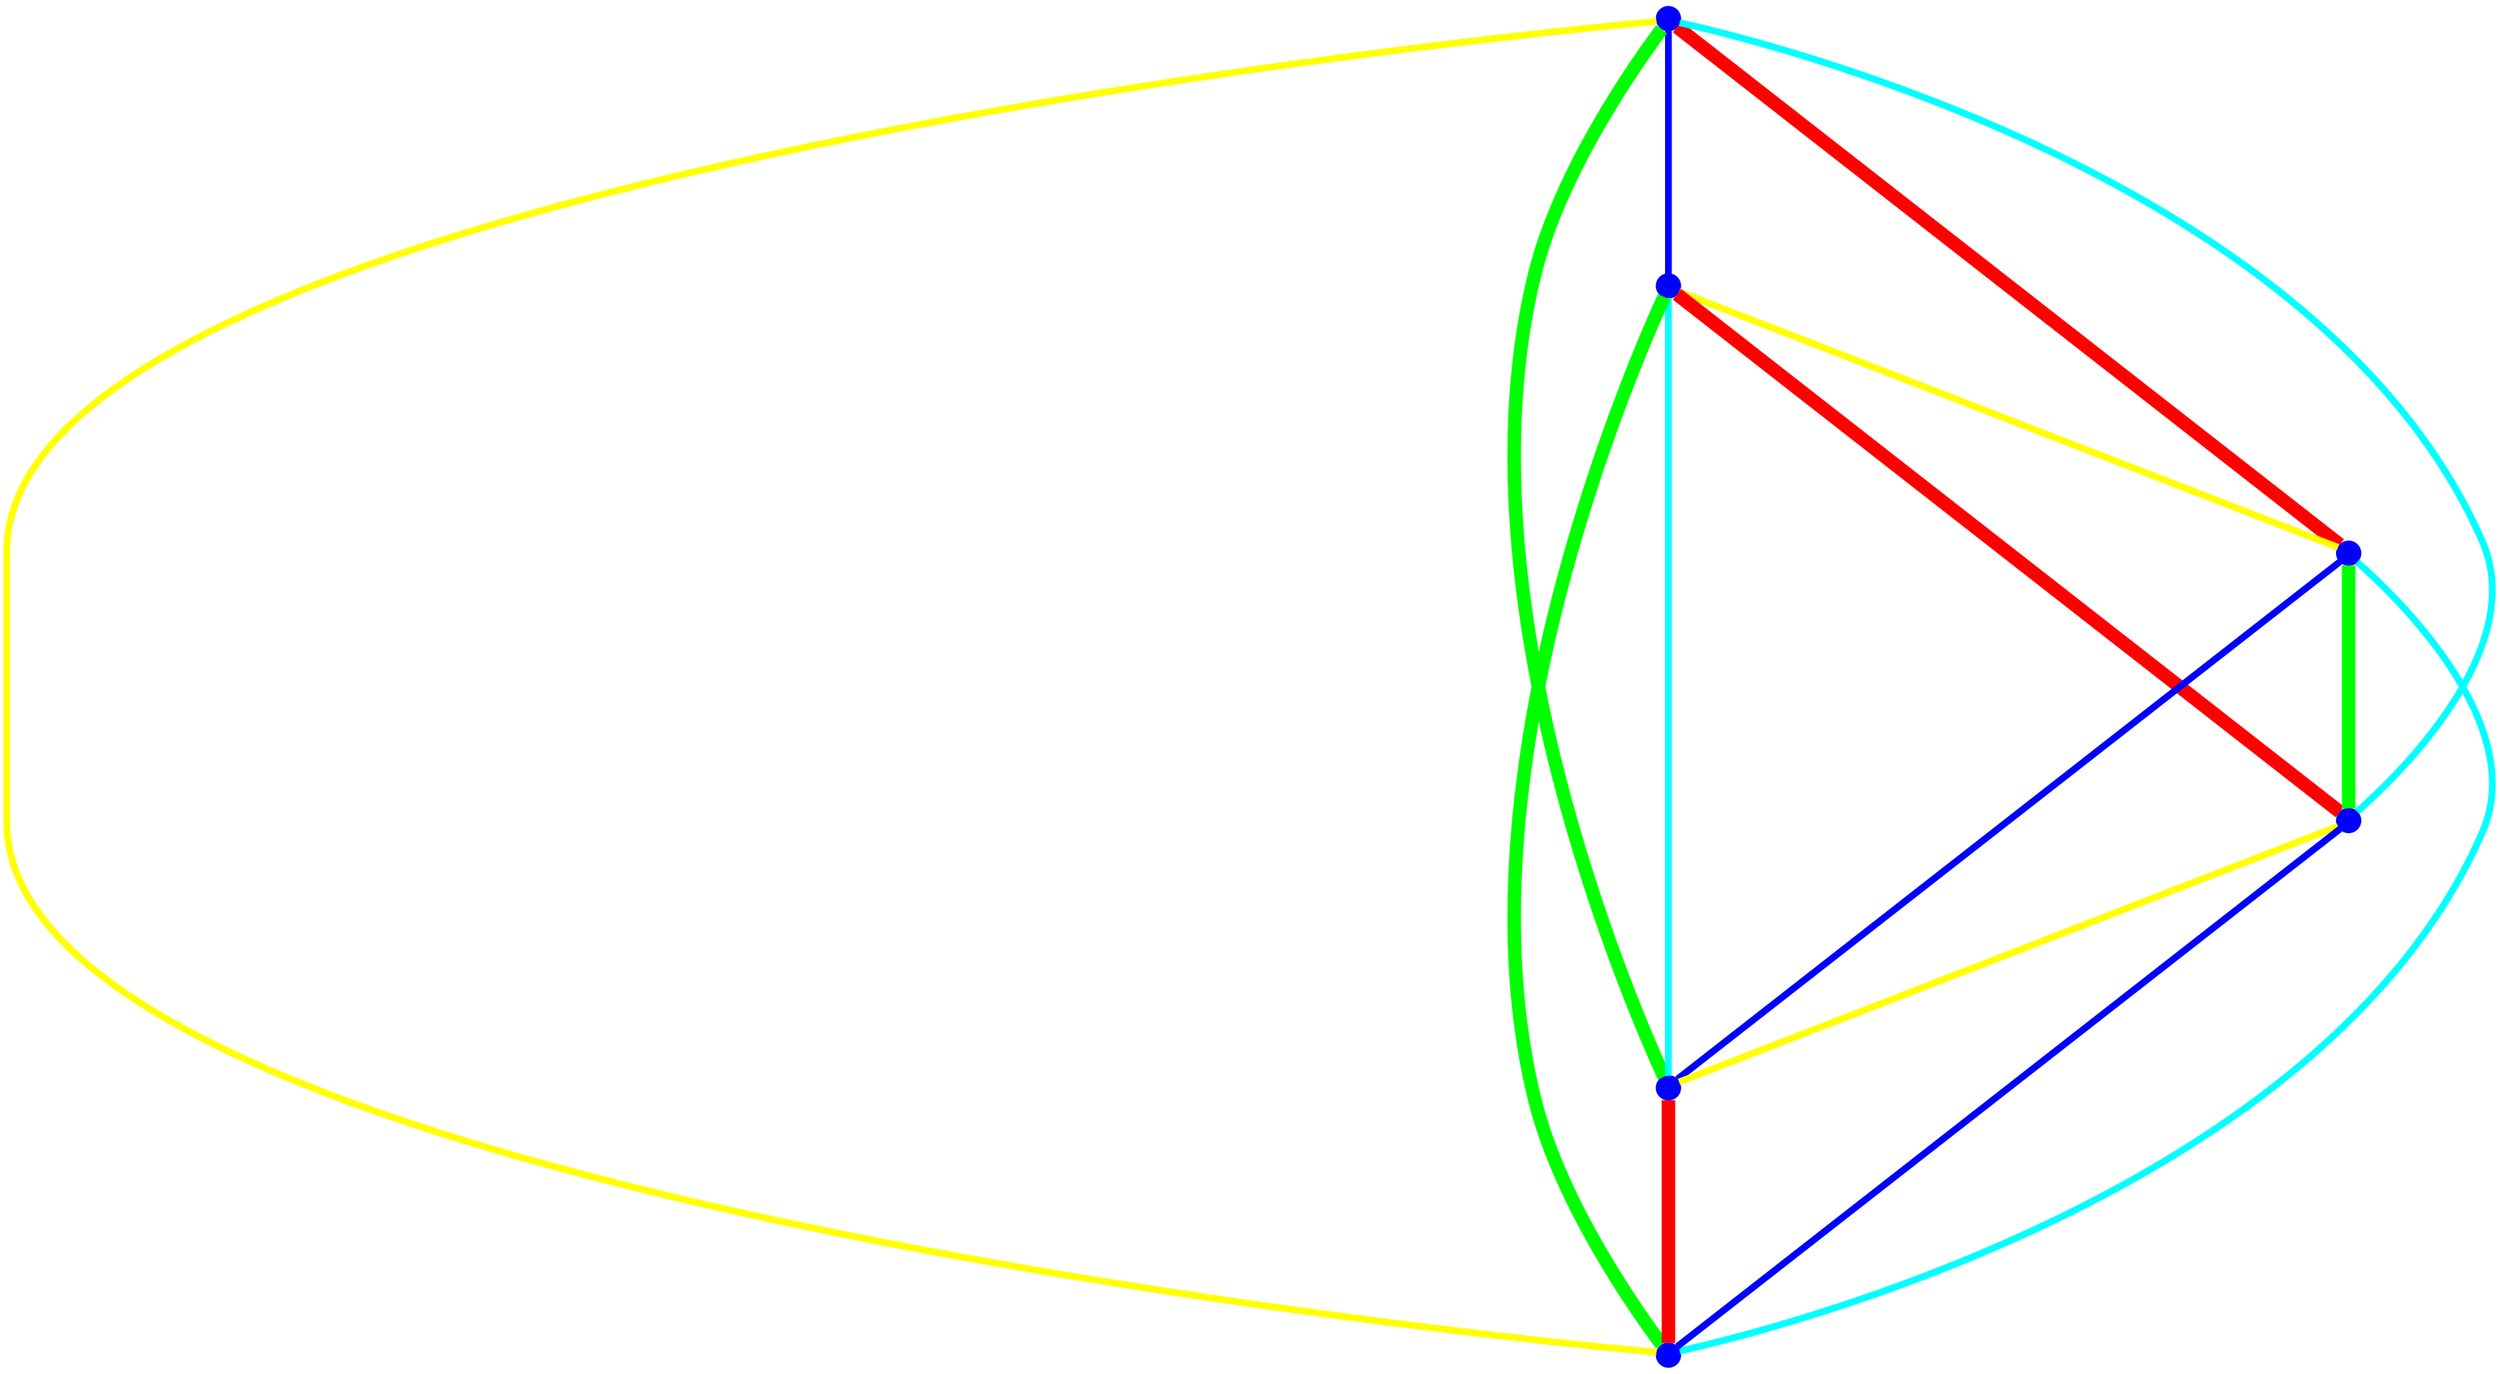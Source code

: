 graph {
ranksep=2
nodesep=2
node [label="" shape=circle style=filled fixedsize=true color=blue fillcolor=blue width=0.2];
"1" -- "2" [style="solid",penwidth="4",color="blue"];
"1" -- "3" [style="solid",penwidth="8",color="red"];
"1" -- "4" [style="solid",penwidth="4",color="cyan"];
"1" -- "5" [style="solid",penwidth="8",color="green"];
"1" -- "6" [style="solid",penwidth="4",color="yellow"];
"2" -- "3" [style="solid",penwidth="4",color="yellow"];
"2" -- "4" [style="solid",penwidth="8",color="red"];
"2" -- "5" [style="solid",penwidth="4",color="cyan"];
"2" -- "6" [style="solid",penwidth="8",color="green"];
"3" -- "4" [style="solid",penwidth="8",color="green"];
"3" -- "5" [style="solid",penwidth="4",color="blue"];
"3" -- "6" [style="solid",penwidth="4",color="cyan"];
"4" -- "5" [style="solid",penwidth="4",color="yellow"];
"4" -- "6" [style="solid",penwidth="4",color="blue"];
"5" -- "6" [style="solid",penwidth="8",color="red"];
}
